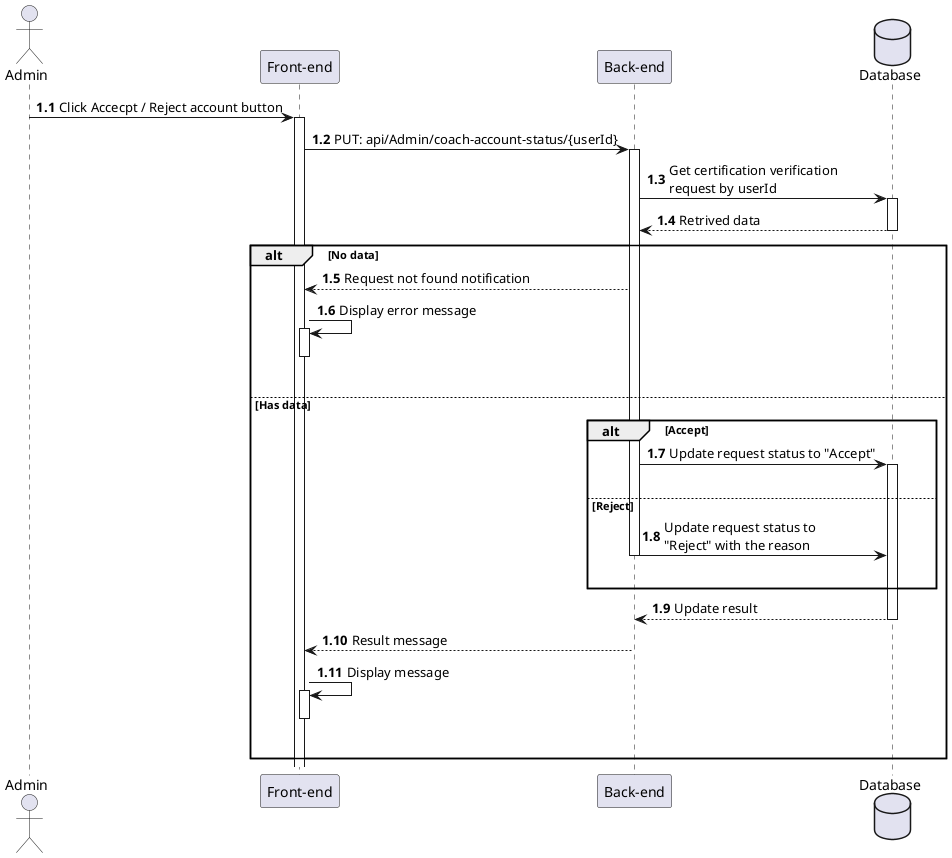 @startuml AcceptRejectCoachVerifyRequest
actor Admin as user
participant "Front-end" as client
participant "Back-end" as server 
database "Database" as db

autonumber 1.1 "<b>0:"

user -> client++ : Click Accecpt / Reject account button
client -> server++ : PUT: api/Admin/coach-account-status/{userId}
server -> db++ : Get certification verification \nrequest by userId
db --> server : Retrived data
deactivate db

alt No data
    server --> client : Request not found notification
    client -> client++ : Display error message
    deactivate client
    |||
else Has data
    alt Accept
        server -> db++ : Update request status to "Accept"
        |||
    else Reject
        server -> db : Update request status to \n"Reject" with the reason
        deactivate server
        |||
    end
    db --> server : Update result
    deactivate db
    server --> client : Result message
    client -> client++ : Display message
    deactivate
    |||
end 
@enduml
